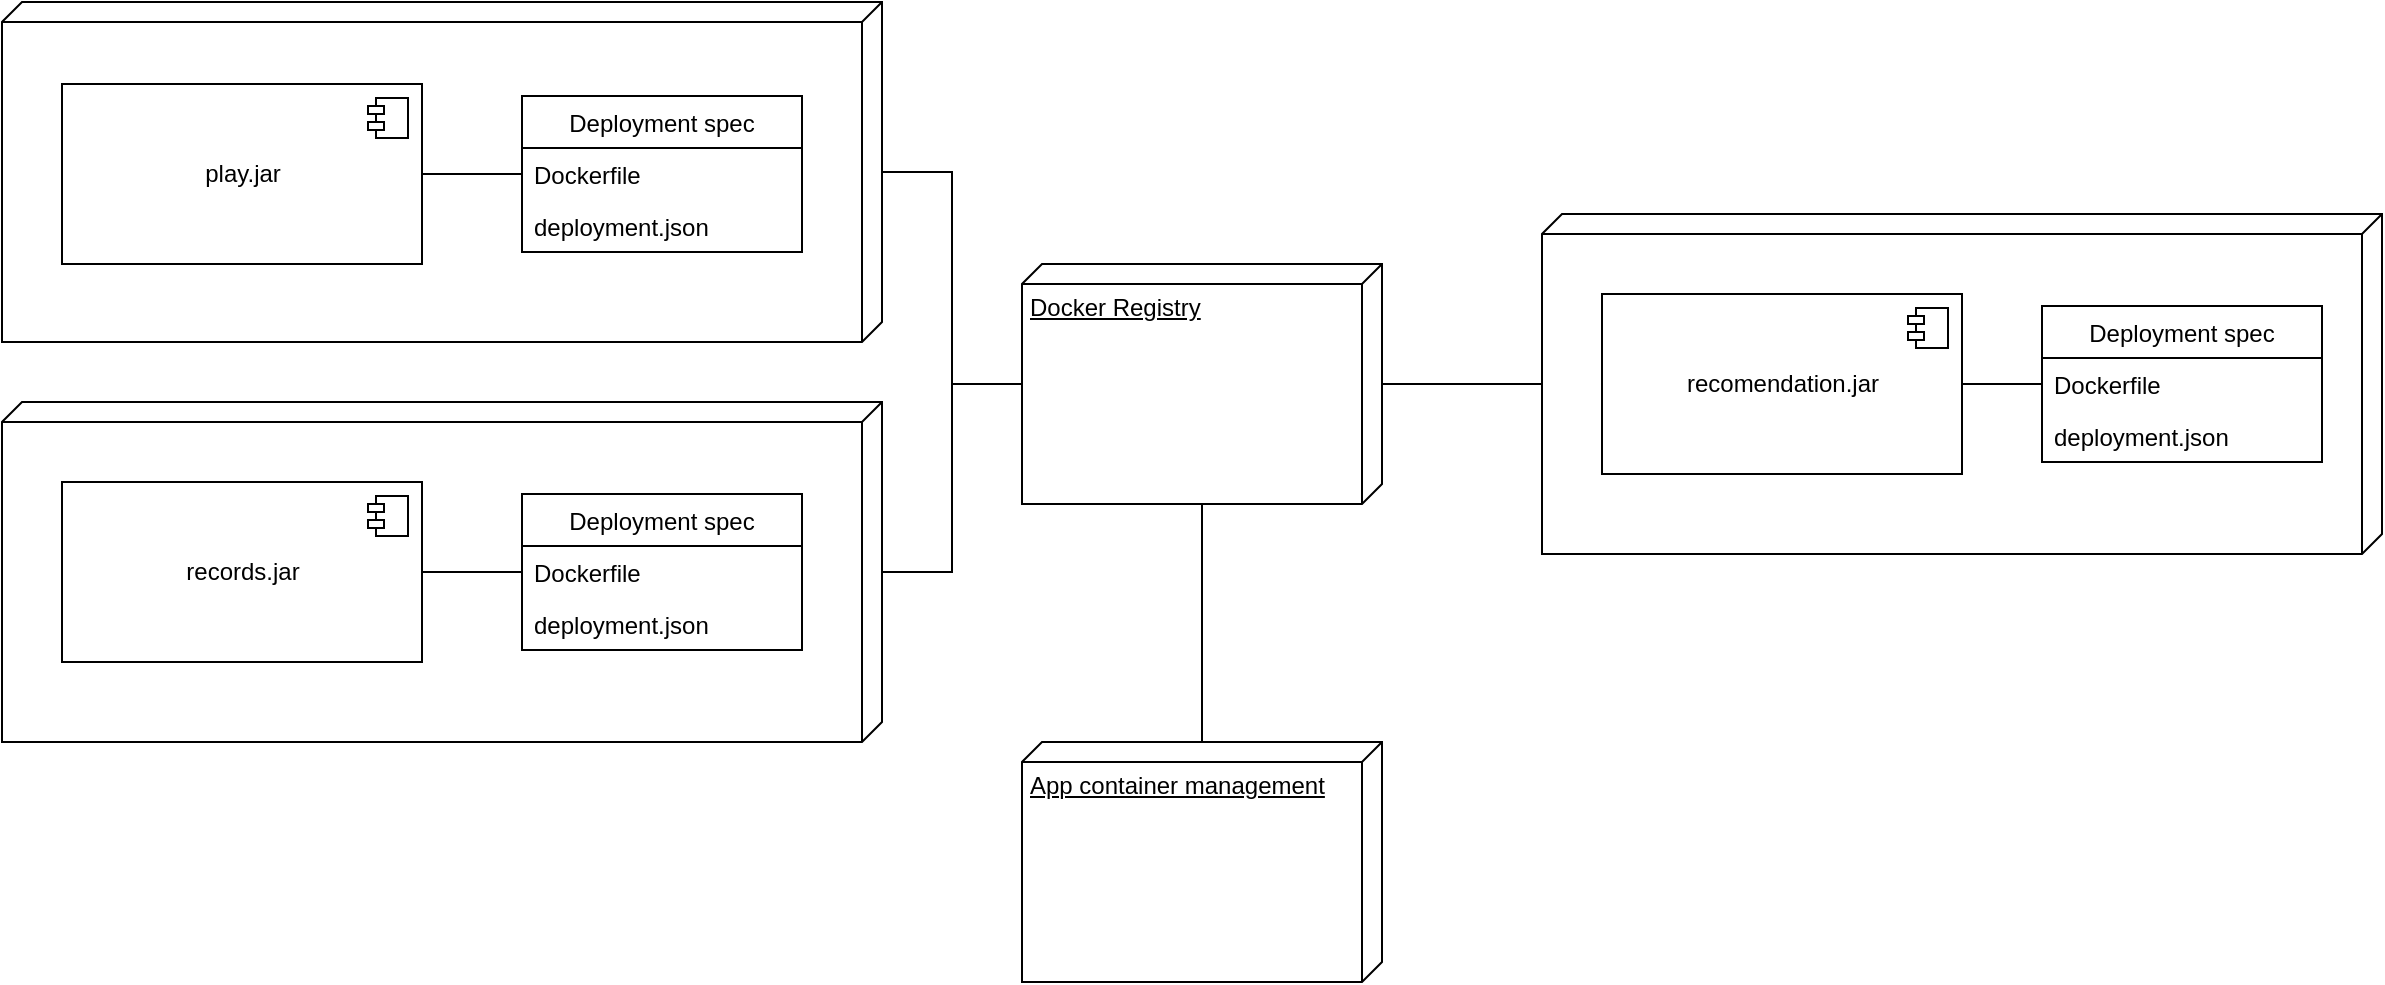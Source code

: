 <mxfile version="21.1.1" type="github">
  <diagram id="Z-3wMT12V0U_0ovYJJmp" name="Page-1">
    <mxGraphModel dx="1434" dy="369" grid="1" gridSize="10" guides="1" tooltips="1" connect="1" arrows="1" fold="1" page="0" pageScale="1" pageWidth="827" pageHeight="1169" math="0" shadow="0">
      <root>
        <mxCell id="0" />
        <mxCell id="1" parent="0" />
        <mxCell id="oAk6PpLKIb-QyxV9qV76-32" style="edgeStyle=orthogonalEdgeStyle;rounded=0;orthogonalLoop=1;jettySize=auto;html=1;endArrow=none;endFill=0;" parent="1" source="oAk6PpLKIb-QyxV9qV76-24" target="oAk6PpLKIb-QyxV9qV76-20" edge="1">
          <mxGeometry relative="1" as="geometry" />
        </mxCell>
        <mxCell id="oAk6PpLKIb-QyxV9qV76-24" value="" style="verticalAlign=top;align=left;spacingTop=8;spacingLeft=2;spacingRight=12;shape=cube;size=10;direction=south;fontStyle=4;html=1;" parent="1" vertex="1">
          <mxGeometry x="870" y="776" width="420" height="170" as="geometry" />
        </mxCell>
        <mxCell id="oAk6PpLKIb-QyxV9qV76-30" style="edgeStyle=orthogonalEdgeStyle;rounded=0;orthogonalLoop=1;jettySize=auto;html=1;endArrow=none;endFill=0;" parent="1" source="oAk6PpLKIb-QyxV9qV76-23" target="oAk6PpLKIb-QyxV9qV76-20" edge="1">
          <mxGeometry relative="1" as="geometry" />
        </mxCell>
        <mxCell id="oAk6PpLKIb-QyxV9qV76-23" value="" style="verticalAlign=top;align=left;spacingTop=8;spacingLeft=2;spacingRight=12;shape=cube;size=10;direction=south;fontStyle=4;html=1;" parent="1" vertex="1">
          <mxGeometry x="100" y="870" width="440" height="170" as="geometry" />
        </mxCell>
        <mxCell id="oAk6PpLKIb-QyxV9qV76-29" style="edgeStyle=orthogonalEdgeStyle;rounded=0;orthogonalLoop=1;jettySize=auto;html=1;endArrow=none;endFill=0;" parent="1" source="oAk6PpLKIb-QyxV9qV76-21" target="oAk6PpLKIb-QyxV9qV76-20" edge="1">
          <mxGeometry relative="1" as="geometry" />
        </mxCell>
        <mxCell id="oAk6PpLKIb-QyxV9qV76-21" value="" style="verticalAlign=top;align=left;spacingTop=8;spacingLeft=2;spacingRight=12;shape=cube;size=10;direction=south;fontStyle=4;html=1;" parent="1" vertex="1">
          <mxGeometry x="100" y="670" width="440" height="170" as="geometry" />
        </mxCell>
        <mxCell id="oAk6PpLKIb-QyxV9qV76-22" style="edgeStyle=orthogonalEdgeStyle;rounded=0;orthogonalLoop=1;jettySize=auto;html=1;endArrow=none;endFill=0;" parent="1" source="oAk6PpLKIb-QyxV9qV76-2" target="oAk6PpLKIb-QyxV9qV76-39" edge="1">
          <mxGeometry relative="1" as="geometry">
            <mxPoint x="350" y="756" as="targetPoint" />
          </mxGeometry>
        </mxCell>
        <mxCell id="oAk6PpLKIb-QyxV9qV76-2" value="play.jar" style="html=1;dropTarget=0;" parent="1" vertex="1">
          <mxGeometry x="130" y="711" width="180" height="90" as="geometry" />
        </mxCell>
        <mxCell id="oAk6PpLKIb-QyxV9qV76-3" value="" style="shape=module;jettyWidth=8;jettyHeight=4;" parent="oAk6PpLKIb-QyxV9qV76-2" vertex="1">
          <mxGeometry x="1" width="20" height="20" relative="1" as="geometry">
            <mxPoint x="-27" y="7" as="offset" />
          </mxGeometry>
        </mxCell>
        <mxCell id="oAk6PpLKIb-QyxV9qV76-25" style="edgeStyle=orthogonalEdgeStyle;rounded=0;orthogonalLoop=1;jettySize=auto;html=1;endArrow=none;endFill=0;" parent="1" source="oAk6PpLKIb-QyxV9qV76-4" target="oAk6PpLKIb-QyxV9qV76-35" edge="1">
          <mxGeometry relative="1" as="geometry">
            <mxPoint x="350" y="955" as="targetPoint" />
          </mxGeometry>
        </mxCell>
        <mxCell id="oAk6PpLKIb-QyxV9qV76-4" value="records.jar" style="html=1;dropTarget=0;" parent="1" vertex="1">
          <mxGeometry x="130" y="910" width="180" height="90" as="geometry" />
        </mxCell>
        <mxCell id="oAk6PpLKIb-QyxV9qV76-5" value="" style="shape=module;jettyWidth=8;jettyHeight=4;" parent="oAk6PpLKIb-QyxV9qV76-4" vertex="1">
          <mxGeometry x="1" width="20" height="20" relative="1" as="geometry">
            <mxPoint x="-27" y="7" as="offset" />
          </mxGeometry>
        </mxCell>
        <mxCell id="oAk6PpLKIb-QyxV9qV76-26" style="edgeStyle=orthogonalEdgeStyle;rounded=0;orthogonalLoop=1;jettySize=auto;html=1;endArrow=none;endFill=0;" parent="1" source="oAk6PpLKIb-QyxV9qV76-6" target="oAk6PpLKIb-QyxV9qV76-42" edge="1">
          <mxGeometry relative="1" as="geometry">
            <mxPoint x="1130" y="861" as="targetPoint" />
          </mxGeometry>
        </mxCell>
        <mxCell id="oAk6PpLKIb-QyxV9qV76-6" value="recomendation.jar" style="html=1;dropTarget=0;" parent="1" vertex="1">
          <mxGeometry x="900" y="816" width="180" height="90" as="geometry" />
        </mxCell>
        <mxCell id="oAk6PpLKIb-QyxV9qV76-7" value="" style="shape=module;jettyWidth=8;jettyHeight=4;" parent="oAk6PpLKIb-QyxV9qV76-6" vertex="1">
          <mxGeometry x="1" width="20" height="20" relative="1" as="geometry">
            <mxPoint x="-27" y="7" as="offset" />
          </mxGeometry>
        </mxCell>
        <mxCell id="oAk6PpLKIb-QyxV9qV76-34" style="edgeStyle=orthogonalEdgeStyle;rounded=0;orthogonalLoop=1;jettySize=auto;html=1;endArrow=none;endFill=0;" parent="1" source="oAk6PpLKIb-QyxV9qV76-20" target="oAk6PpLKIb-QyxV9qV76-33" edge="1">
          <mxGeometry relative="1" as="geometry" />
        </mxCell>
        <mxCell id="oAk6PpLKIb-QyxV9qV76-20" value="Docker Registry" style="verticalAlign=top;align=left;spacingTop=8;spacingLeft=2;spacingRight=12;shape=cube;size=10;direction=south;fontStyle=4;html=1;" parent="1" vertex="1">
          <mxGeometry x="610" y="801" width="180" height="120" as="geometry" />
        </mxCell>
        <mxCell id="oAk6PpLKIb-QyxV9qV76-33" value="App container management" style="verticalAlign=top;align=left;spacingTop=8;spacingLeft=2;spacingRight=12;shape=cube;size=10;direction=south;fontStyle=4;html=1;" parent="1" vertex="1">
          <mxGeometry x="610" y="1040" width="180" height="120" as="geometry" />
        </mxCell>
        <mxCell id="oAk6PpLKIb-QyxV9qV76-35" value="Deployment spec" style="swimlane;fontStyle=0;childLayout=stackLayout;horizontal=1;startSize=26;fillColor=none;horizontalStack=0;resizeParent=1;resizeParentMax=0;resizeLast=0;collapsible=1;marginBottom=0;" parent="1" vertex="1">
          <mxGeometry x="360" y="916" width="140" height="78" as="geometry" />
        </mxCell>
        <mxCell id="oAk6PpLKIb-QyxV9qV76-36" value="Dockerfile" style="text;strokeColor=none;fillColor=none;align=left;verticalAlign=top;spacingLeft=4;spacingRight=4;overflow=hidden;rotatable=0;points=[[0,0.5],[1,0.5]];portConstraint=eastwest;" parent="oAk6PpLKIb-QyxV9qV76-35" vertex="1">
          <mxGeometry y="26" width="140" height="26" as="geometry" />
        </mxCell>
        <mxCell id="oAk6PpLKIb-QyxV9qV76-37" value="deployment.json" style="text;strokeColor=none;fillColor=none;align=left;verticalAlign=top;spacingLeft=4;spacingRight=4;overflow=hidden;rotatable=0;points=[[0,0.5],[1,0.5]];portConstraint=eastwest;" parent="oAk6PpLKIb-QyxV9qV76-35" vertex="1">
          <mxGeometry y="52" width="140" height="26" as="geometry" />
        </mxCell>
        <mxCell id="oAk6PpLKIb-QyxV9qV76-39" value="Deployment spec" style="swimlane;fontStyle=0;childLayout=stackLayout;horizontal=1;startSize=26;fillColor=none;horizontalStack=0;resizeParent=1;resizeParentMax=0;resizeLast=0;collapsible=1;marginBottom=0;" parent="1" vertex="1">
          <mxGeometry x="360" y="717" width="140" height="78" as="geometry" />
        </mxCell>
        <mxCell id="oAk6PpLKIb-QyxV9qV76-40" value="Dockerfile" style="text;strokeColor=none;fillColor=none;align=left;verticalAlign=top;spacingLeft=4;spacingRight=4;overflow=hidden;rotatable=0;points=[[0,0.5],[1,0.5]];portConstraint=eastwest;" parent="oAk6PpLKIb-QyxV9qV76-39" vertex="1">
          <mxGeometry y="26" width="140" height="26" as="geometry" />
        </mxCell>
        <mxCell id="oAk6PpLKIb-QyxV9qV76-41" value="deployment.json" style="text;strokeColor=none;fillColor=none;align=left;verticalAlign=top;spacingLeft=4;spacingRight=4;overflow=hidden;rotatable=0;points=[[0,0.5],[1,0.5]];portConstraint=eastwest;" parent="oAk6PpLKIb-QyxV9qV76-39" vertex="1">
          <mxGeometry y="52" width="140" height="26" as="geometry" />
        </mxCell>
        <mxCell id="oAk6PpLKIb-QyxV9qV76-42" value="Deployment spec" style="swimlane;fontStyle=0;childLayout=stackLayout;horizontal=1;startSize=26;fillColor=none;horizontalStack=0;resizeParent=1;resizeParentMax=0;resizeLast=0;collapsible=1;marginBottom=0;" parent="1" vertex="1">
          <mxGeometry x="1120" y="822" width="140" height="78" as="geometry" />
        </mxCell>
        <mxCell id="oAk6PpLKIb-QyxV9qV76-43" value="Dockerfile" style="text;strokeColor=none;fillColor=none;align=left;verticalAlign=top;spacingLeft=4;spacingRight=4;overflow=hidden;rotatable=0;points=[[0,0.5],[1,0.5]];portConstraint=eastwest;" parent="oAk6PpLKIb-QyxV9qV76-42" vertex="1">
          <mxGeometry y="26" width="140" height="26" as="geometry" />
        </mxCell>
        <mxCell id="oAk6PpLKIb-QyxV9qV76-44" value="deployment.json" style="text;strokeColor=none;fillColor=none;align=left;verticalAlign=top;spacingLeft=4;spacingRight=4;overflow=hidden;rotatable=0;points=[[0,0.5],[1,0.5]];portConstraint=eastwest;" parent="oAk6PpLKIb-QyxV9qV76-42" vertex="1">
          <mxGeometry y="52" width="140" height="26" as="geometry" />
        </mxCell>
      </root>
    </mxGraphModel>
  </diagram>
</mxfile>
